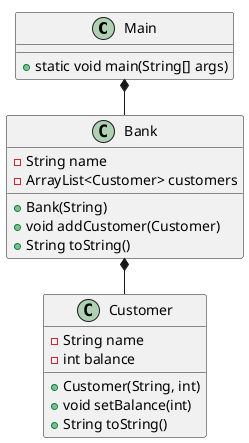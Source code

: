 @startuml
!pragma layout smetana
class Main{
 + static void main(String[] args)
}

class Bank{
 - String name
 - ArrayList<Customer> customers
 + Bank(String)
 + void addCustomer(Customer)
 + String toString()
}

class Customer{
 - String name
 - int balance
 + Customer(String, int)
 + void setBalance(int)
 + String toString()

}



Main *-- Bank
Bank *-- Customer

@enduml